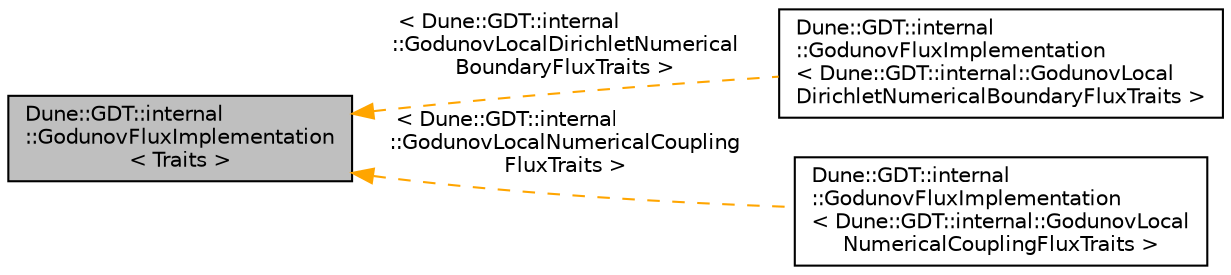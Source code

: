 digraph "Dune::GDT::internal::GodunovFluxImplementation&lt; Traits &gt;"
{
  edge [fontname="Helvetica",fontsize="10",labelfontname="Helvetica",labelfontsize="10"];
  node [fontname="Helvetica",fontsize="10",shape=record];
  rankdir="LR";
  Node0 [label="Dune::GDT::internal\l::GodunovFluxImplementation\l\< Traits \>",height=0.2,width=0.4,color="black", fillcolor="grey75", style="filled", fontcolor="black"];
  Node0 -> Node1 [dir="back",color="orange",fontsize="10",style="dashed",label=" \< Dune::GDT::internal\l::GodunovLocalDirichletNumerical\lBoundaryFluxTraits \>" ,fontname="Helvetica"];
  Node1 [label="Dune::GDT::internal\l::GodunovFluxImplementation\l\< Dune::GDT::internal::GodunovLocal\lDirichletNumericalBoundaryFluxTraits \>",height=0.2,width=0.4,color="black", fillcolor="white", style="filled",URL="$a01330.html"];
  Node0 -> Node2 [dir="back",color="orange",fontsize="10",style="dashed",label=" \< Dune::GDT::internal\l::GodunovLocalNumericalCoupling\lFluxTraits \>" ,fontname="Helvetica"];
  Node2 [label="Dune::GDT::internal\l::GodunovFluxImplementation\l\< Dune::GDT::internal::GodunovLocal\lNumericalCouplingFluxTraits \>",height=0.2,width=0.4,color="black", fillcolor="white", style="filled",URL="$a01330.html"];
}
